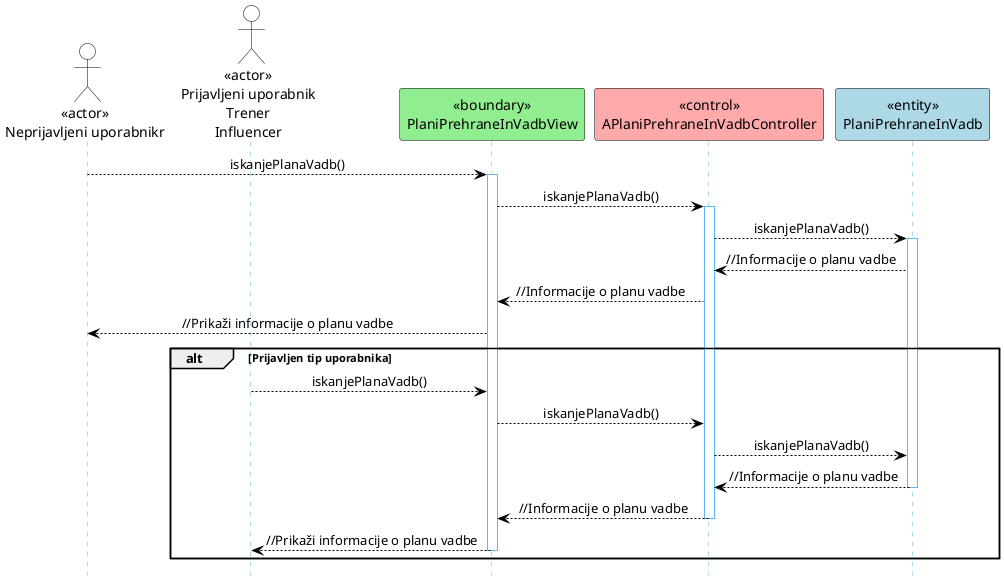 @startuml
hide footbox

skinparam backgroundcolor transparent
skinparam defaultTextAlignment center
skinparam actorBorderColor black
skinparam actorBackgroundColor white
skinparam arrowColor black  
skinparam sequenceLifeLineBorderColor #5FB8EC
skinparam sequenceParticipantBorderColor #Black
skinparam sequenceParticipantBackgroundColor white

actor NeprijavljeniUpor as "<<actor>>\nNeprijavljeni uporabnikr"
actor PrijavljeniUpor as "<<actor>>\nPrijavljeni uporabnik\nTrener\nInfluencer"
participant AnalizaTrenignovView as "<<boundary>>\nPlaniPrehraneInVadbView" #LightGreen
participant AktivnostiController as "<<control>>\nAPlaniPrehraneInVadbController" #FFAAAA
participant Aktivnost as "<<entity>>\nPlaniPrehraneInVadb" #LightBlue

NeprijavljeniUpor --> AnalizaTrenignovView: iskanjePlanaVadb()
activate AnalizaTrenignovView
AnalizaTrenignovView --> AktivnostiController: iskanjePlanaVadb()
activate AktivnostiController
AktivnostiController --> Aktivnost: iskanjePlanaVadb()
activate Aktivnost
Aktivnost --> AktivnostiController: //Informacije o planu vadbe
AktivnostiController --> AnalizaTrenignovView: //Informacije o planu vadbe
AnalizaTrenignovView --> NeprijavljeniUpor: //Prikaži informacije o planu vadbe

alt Prijavljen tip uporabnika

PrijavljeniUpor --> AnalizaTrenignovView: iskanjePlanaVadb()
AnalizaTrenignovView --> AktivnostiController: iskanjePlanaVadb()
AktivnostiController --> Aktivnost: iskanjePlanaVadb()
Aktivnost --> AktivnostiController: //Informacije o planu vadbe
deactivate Aktivnost
AktivnostiController --> AnalizaTrenignovView: //Informacije o planu vadbe
deactivate AktivnostiController
AnalizaTrenignovView --> PrijavljeniUpor: //Prikaži informacije o planu vadbe
deactivate AnalizaTrenignovView

end
@enduml
